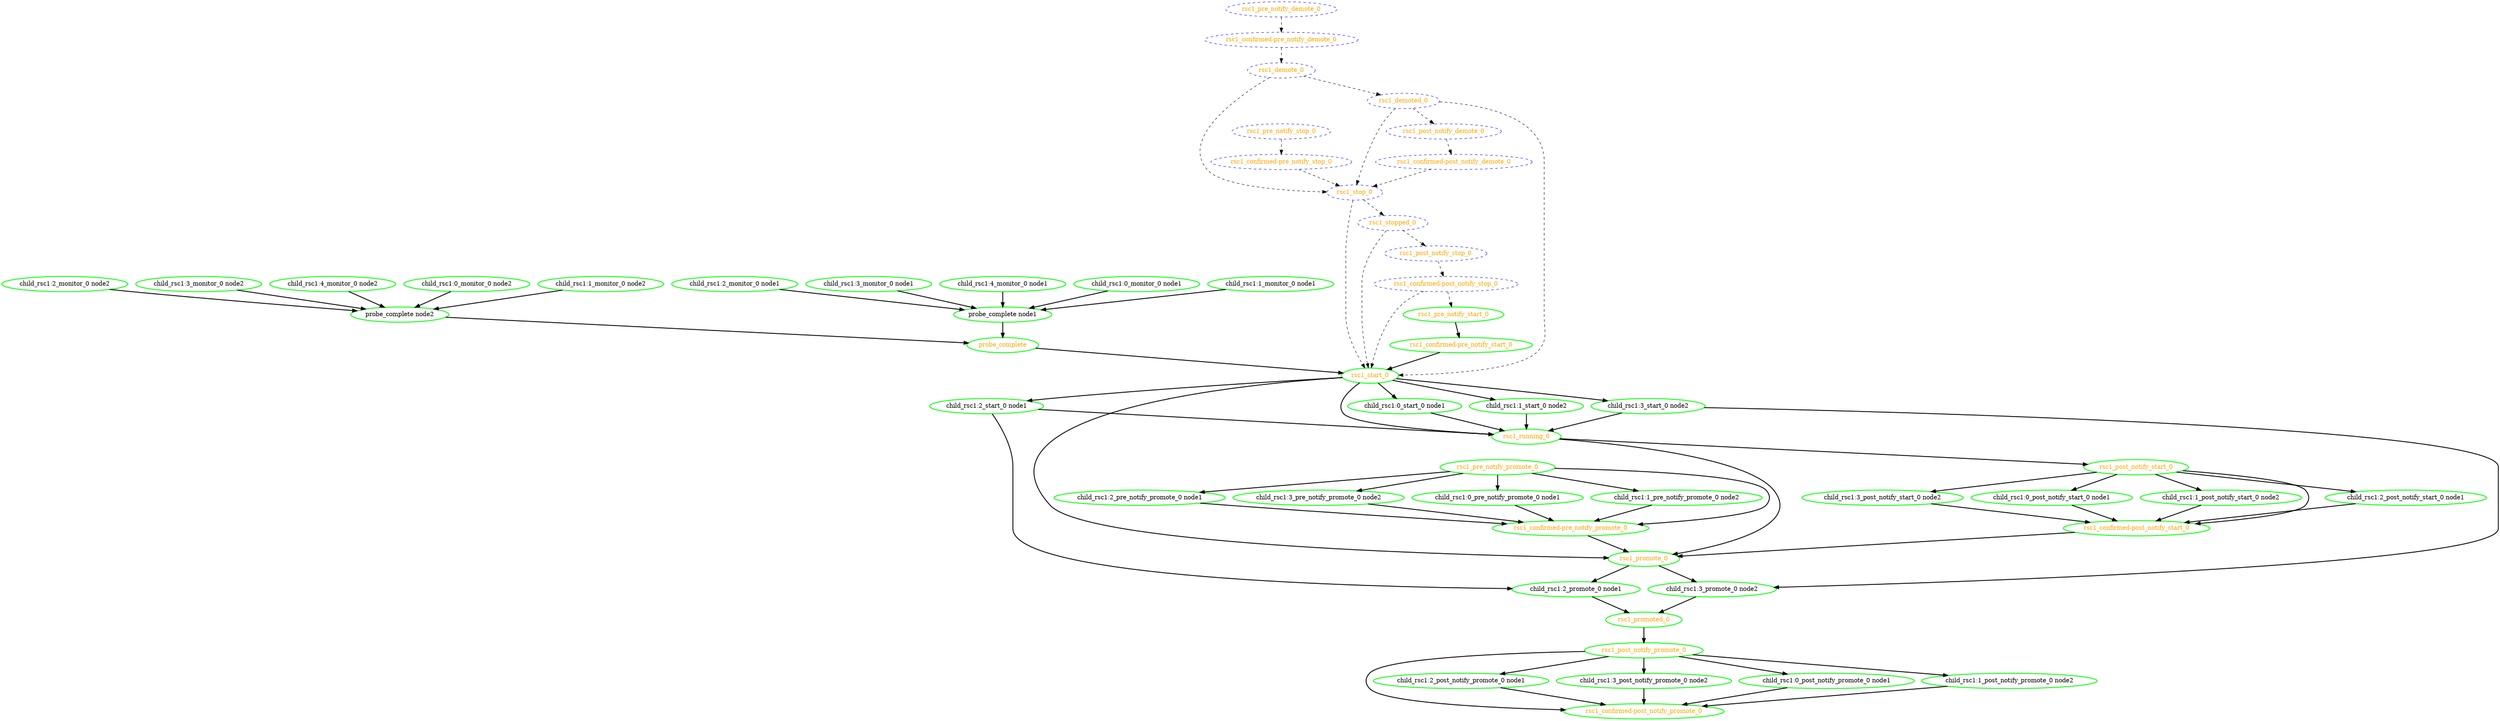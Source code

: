 digraph "g" {
	size = "30,30"
"probe_complete" [ style=bold color="green" fontcolor="orange" ]
"probe_complete node1" [ style=bold color="green" fontcolor="black" ]
"child_rsc1:0_monitor_0 node1" [ style=bold color="green" fontcolor="black" ]
"child_rsc1:1_monitor_0 node1" [ style=bold color="green" fontcolor="black" ]
"child_rsc1:2_monitor_0 node1" [ style=bold color="green" fontcolor="black" ]
"child_rsc1:3_monitor_0 node1" [ style=bold color="green" fontcolor="black" ]
"child_rsc1:4_monitor_0 node1" [ style=bold color="green" fontcolor="black" ]
"probe_complete node2" [ style=bold color="green" fontcolor="black" ]
"child_rsc1:0_monitor_0 node2" [ style=bold color="green" fontcolor="black" ]
"child_rsc1:1_monitor_0 node2" [ style=bold color="green" fontcolor="black" ]
"child_rsc1:2_monitor_0 node2" [ style=bold color="green" fontcolor="black" ]
"child_rsc1:3_monitor_0 node2" [ style=bold color="green" fontcolor="black" ]
"child_rsc1:4_monitor_0 node2" [ style=bold color="green" fontcolor="black" ]
"child_rsc1:2_start_0 node1" [ style=bold color="green" fontcolor="black" ]
"child_rsc1:2_promote_0 node1" [ style=bold color="green" fontcolor="black" ]
"child_rsc1:3_start_0 node2" [ style=bold color="green" fontcolor="black" ]
"child_rsc1:3_promote_0 node2" [ style=bold color="green" fontcolor="black" ]
"child_rsc1:0_start_0 node1" [ style=bold color="green" fontcolor="black" ]
"child_rsc1:1_start_0 node2" [ style=bold color="green" fontcolor="black" ]
"rsc1_start_0" [ style=bold color="green" fontcolor="orange" ]
"rsc1_running_0" [ style=bold color="green" fontcolor="orange" ]
"rsc1_pre_notify_start_0" [ style=bold color="green" fontcolor="orange" ]
"rsc1_confirmed-pre_notify_start_0" [ style=bold color="green" fontcolor="orange" ]
"rsc1_post_notify_start_0" [ style=bold color="green" fontcolor="orange" ]
"rsc1_confirmed-post_notify_start_0" [ style=bold color="green" fontcolor="orange" ]
"rsc1_stop_0" [ style="dashed" color="blue" fontcolor="orange" ]
"rsc1_stopped_0" [ style="dashed" color="blue" fontcolor="orange" ]
"rsc1_pre_notify_stop_0" [ style="dashed" color="blue" fontcolor="orange" ]
"rsc1_confirmed-pre_notify_stop_0" [ style="dashed" color="blue" fontcolor="orange" ]
"rsc1_post_notify_stop_0" [ style="dashed" color="blue" fontcolor="orange" ]
"rsc1_confirmed-post_notify_stop_0" [ style="dashed" color="blue" fontcolor="orange" ]
"rsc1_promote_0" [ style=bold color="green" fontcolor="orange" ]
"rsc1_promoted_0" [ style=bold color="green" fontcolor="orange" ]
"rsc1_pre_notify_promote_0" [ style=bold color="green" fontcolor="orange" ]
"rsc1_confirmed-pre_notify_promote_0" [ style=bold color="green" fontcolor="orange" ]
"rsc1_post_notify_promote_0" [ style=bold color="green" fontcolor="orange" ]
"rsc1_confirmed-post_notify_promote_0" [ style=bold color="green" fontcolor="orange" ]
"rsc1_demote_0" [ style="dashed" color="blue" fontcolor="orange" ]
"rsc1_demoted_0" [ style="dashed" color="blue" fontcolor="orange" ]
"rsc1_pre_notify_demote_0" [ style="dashed" color="blue" fontcolor="orange" ]
"rsc1_confirmed-pre_notify_demote_0" [ style="dashed" color="blue" fontcolor="orange" ]
"rsc1_post_notify_demote_0" [ style="dashed" color="blue" fontcolor="orange" ]
"rsc1_confirmed-post_notify_demote_0" [ style="dashed" color="blue" fontcolor="orange" ]
"child_rsc1:2_post_notify_start_0 node1" [ style=bold color="green" fontcolor="black" ]
"child_rsc1:2_pre_notify_promote_0 node1" [ style=bold color="green" fontcolor="black" ]
"child_rsc1:2_post_notify_promote_0 node1" [ style=bold color="green" fontcolor="black" ]
"child_rsc1:3_post_notify_start_0 node2" [ style=bold color="green" fontcolor="black" ]
"child_rsc1:3_pre_notify_promote_0 node2" [ style=bold color="green" fontcolor="black" ]
"child_rsc1:3_post_notify_promote_0 node2" [ style=bold color="green" fontcolor="black" ]
"child_rsc1:0_post_notify_start_0 node1" [ style=bold color="green" fontcolor="black" ]
"child_rsc1:0_pre_notify_promote_0 node1" [ style=bold color="green" fontcolor="black" ]
"child_rsc1:0_post_notify_promote_0 node1" [ style=bold color="green" fontcolor="black" ]
"child_rsc1:1_post_notify_start_0 node2" [ style=bold color="green" fontcolor="black" ]
"child_rsc1:1_pre_notify_promote_0 node2" [ style=bold color="green" fontcolor="black" ]
"child_rsc1:1_post_notify_promote_0 node2" [ style=bold color="green" fontcolor="black" ]
"probe_complete node1" -> "probe_complete" [ style = bold]
"probe_complete node2" -> "probe_complete" [ style = bold]
"child_rsc1:0_monitor_0 node1" -> "probe_complete node1" [ style = bold]
"child_rsc1:1_monitor_0 node1" -> "probe_complete node1" [ style = bold]
"child_rsc1:2_monitor_0 node1" -> "probe_complete node1" [ style = bold]
"child_rsc1:3_monitor_0 node1" -> "probe_complete node1" [ style = bold]
"child_rsc1:4_monitor_0 node1" -> "probe_complete node1" [ style = bold]
"child_rsc1:0_monitor_0 node2" -> "probe_complete node2" [ style = bold]
"child_rsc1:1_monitor_0 node2" -> "probe_complete node2" [ style = bold]
"child_rsc1:2_monitor_0 node2" -> "probe_complete node2" [ style = bold]
"child_rsc1:3_monitor_0 node2" -> "probe_complete node2" [ style = bold]
"child_rsc1:4_monitor_0 node2" -> "probe_complete node2" [ style = bold]
"rsc1_start_0" -> "child_rsc1:2_start_0 node1" [ style = bold]
"child_rsc1:2_start_0 node1" -> "child_rsc1:2_promote_0 node1" [ style = bold]
"rsc1_promote_0" -> "child_rsc1:2_promote_0 node1" [ style = bold]
"rsc1_start_0" -> "child_rsc1:3_start_0 node2" [ style = bold]
"child_rsc1:3_start_0 node2" -> "child_rsc1:3_promote_0 node2" [ style = bold]
"rsc1_promote_0" -> "child_rsc1:3_promote_0 node2" [ style = bold]
"rsc1_start_0" -> "child_rsc1:0_start_0 node1" [ style = bold]
"rsc1_start_0" -> "child_rsc1:1_start_0 node2" [ style = bold]
"probe_complete" -> "rsc1_start_0" [ style = bold]
"rsc1_confirmed-pre_notify_start_0" -> "rsc1_start_0" [ style = bold]
"rsc1_stop_0" -> "rsc1_start_0" [ style = dashed]
"rsc1_stopped_0" -> "rsc1_start_0" [ style = dashed]
"rsc1_confirmed-post_notify_stop_0" -> "rsc1_start_0" [ style = dashed]
"rsc1_demoted_0" -> "rsc1_start_0" [ style = dashed]
"child_rsc1:2_start_0 node1" -> "rsc1_running_0" [ style = bold]
"child_rsc1:3_start_0 node2" -> "rsc1_running_0" [ style = bold]
"child_rsc1:0_start_0 node1" -> "rsc1_running_0" [ style = bold]
"child_rsc1:1_start_0 node2" -> "rsc1_running_0" [ style = bold]
"rsc1_start_0" -> "rsc1_running_0" [ style = bold]
"rsc1_confirmed-post_notify_stop_0" -> "rsc1_pre_notify_start_0" [ style = dashed]
"rsc1_pre_notify_start_0" -> "rsc1_confirmed-pre_notify_start_0" [ style = bold]
"rsc1_running_0" -> "rsc1_post_notify_start_0" [ style = bold]
"rsc1_post_notify_start_0" -> "rsc1_confirmed-post_notify_start_0" [ style = bold]
"child_rsc1:2_post_notify_start_0 node1" -> "rsc1_confirmed-post_notify_start_0" [ style = bold]
"child_rsc1:3_post_notify_start_0 node2" -> "rsc1_confirmed-post_notify_start_0" [ style = bold]
"child_rsc1:0_post_notify_start_0 node1" -> "rsc1_confirmed-post_notify_start_0" [ style = bold]
"child_rsc1:1_post_notify_start_0 node2" -> "rsc1_confirmed-post_notify_start_0" [ style = bold]
"rsc1_confirmed-pre_notify_stop_0" -> "rsc1_stop_0" [ style = dashed]
"rsc1_confirmed-post_notify_demote_0" -> "rsc1_stop_0" [ style = dashed]
"rsc1_demote_0" -> "rsc1_stop_0" [ style = dashed]
"rsc1_demoted_0" -> "rsc1_stop_0" [ style = dashed]
"rsc1_stop_0" -> "rsc1_stopped_0" [ style = dashed]
"rsc1_pre_notify_stop_0" -> "rsc1_confirmed-pre_notify_stop_0" [ style = dashed]
"rsc1_stopped_0" -> "rsc1_post_notify_stop_0" [ style = dashed]
"rsc1_post_notify_stop_0" -> "rsc1_confirmed-post_notify_stop_0" [ style = dashed]
"rsc1_start_0" -> "rsc1_promote_0" [ style = bold]
"rsc1_running_0" -> "rsc1_promote_0" [ style = bold]
"rsc1_confirmed-post_notify_start_0" -> "rsc1_promote_0" [ style = bold]
"rsc1_confirmed-pre_notify_promote_0" -> "rsc1_promote_0" [ style = bold]
"child_rsc1:2_promote_0 node1" -> "rsc1_promoted_0" [ style = bold]
"child_rsc1:3_promote_0 node2" -> "rsc1_promoted_0" [ style = bold]
"rsc1_pre_notify_promote_0" -> "rsc1_confirmed-pre_notify_promote_0" [ style = bold]
"child_rsc1:2_pre_notify_promote_0 node1" -> "rsc1_confirmed-pre_notify_promote_0" [ style = bold]
"child_rsc1:3_pre_notify_promote_0 node2" -> "rsc1_confirmed-pre_notify_promote_0" [ style = bold]
"child_rsc1:0_pre_notify_promote_0 node1" -> "rsc1_confirmed-pre_notify_promote_0" [ style = bold]
"child_rsc1:1_pre_notify_promote_0 node2" -> "rsc1_confirmed-pre_notify_promote_0" [ style = bold]
"rsc1_promoted_0" -> "rsc1_post_notify_promote_0" [ style = bold]
"rsc1_post_notify_promote_0" -> "rsc1_confirmed-post_notify_promote_0" [ style = bold]
"child_rsc1:2_post_notify_promote_0 node1" -> "rsc1_confirmed-post_notify_promote_0" [ style = bold]
"child_rsc1:3_post_notify_promote_0 node2" -> "rsc1_confirmed-post_notify_promote_0" [ style = bold]
"child_rsc1:0_post_notify_promote_0 node1" -> "rsc1_confirmed-post_notify_promote_0" [ style = bold]
"child_rsc1:1_post_notify_promote_0 node2" -> "rsc1_confirmed-post_notify_promote_0" [ style = bold]
"rsc1_confirmed-pre_notify_demote_0" -> "rsc1_demote_0" [ style = dashed]
"rsc1_demote_0" -> "rsc1_demoted_0" [ style = dashed]
"rsc1_pre_notify_demote_0" -> "rsc1_confirmed-pre_notify_demote_0" [ style = dashed]
"rsc1_demoted_0" -> "rsc1_post_notify_demote_0" [ style = dashed]
"rsc1_post_notify_demote_0" -> "rsc1_confirmed-post_notify_demote_0" [ style = dashed]
"rsc1_post_notify_start_0" -> "child_rsc1:2_post_notify_start_0 node1" [ style = bold]
"rsc1_pre_notify_promote_0" -> "child_rsc1:2_pre_notify_promote_0 node1" [ style = bold]
"rsc1_post_notify_promote_0" -> "child_rsc1:2_post_notify_promote_0 node1" [ style = bold]
"rsc1_post_notify_start_0" -> "child_rsc1:3_post_notify_start_0 node2" [ style = bold]
"rsc1_pre_notify_promote_0" -> "child_rsc1:3_pre_notify_promote_0 node2" [ style = bold]
"rsc1_post_notify_promote_0" -> "child_rsc1:3_post_notify_promote_0 node2" [ style = bold]
"rsc1_post_notify_start_0" -> "child_rsc1:0_post_notify_start_0 node1" [ style = bold]
"rsc1_pre_notify_promote_0" -> "child_rsc1:0_pre_notify_promote_0 node1" [ style = bold]
"rsc1_post_notify_promote_0" -> "child_rsc1:0_post_notify_promote_0 node1" [ style = bold]
"rsc1_post_notify_start_0" -> "child_rsc1:1_post_notify_start_0 node2" [ style = bold]
"rsc1_pre_notify_promote_0" -> "child_rsc1:1_pre_notify_promote_0 node2" [ style = bold]
"rsc1_post_notify_promote_0" -> "child_rsc1:1_post_notify_promote_0 node2" [ style = bold]
}
